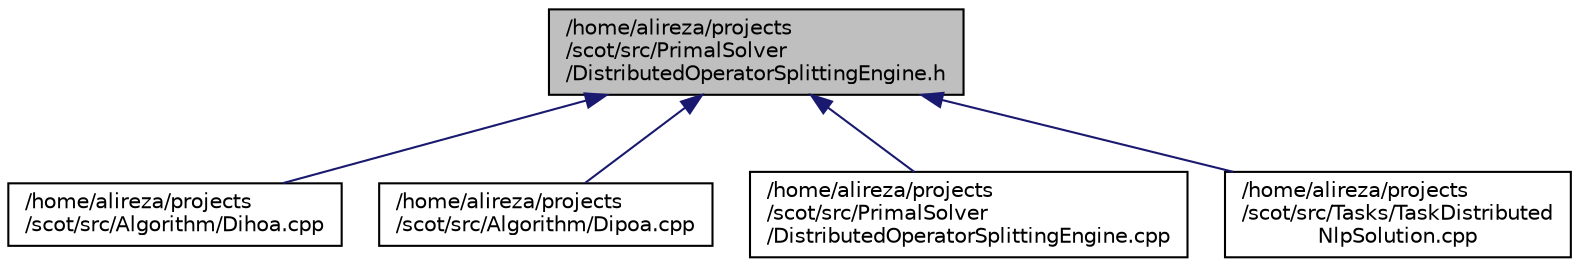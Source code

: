 digraph "/home/alireza/projects/scot/src/PrimalSolver/DistributedOperatorSplittingEngine.h"
{
 // LATEX_PDF_SIZE
  edge [fontname="Helvetica",fontsize="10",labelfontname="Helvetica",labelfontsize="10"];
  node [fontname="Helvetica",fontsize="10",shape=record];
  Node1 [label="/home/alireza/projects\l/scot/src/PrimalSolver\l/DistributedOperatorSplittingEngine.h",height=0.2,width=0.4,color="black", fillcolor="grey75", style="filled", fontcolor="black",tooltip=" "];
  Node1 -> Node2 [dir="back",color="midnightblue",fontsize="10",style="solid",fontname="Helvetica"];
  Node2 [label="/home/alireza/projects\l/scot/src/Algorithm/Dihoa.cpp",height=0.2,width=0.4,color="black", fillcolor="white", style="filled",URL="$Dihoa_8cpp.html",tooltip=" "];
  Node1 -> Node3 [dir="back",color="midnightblue",fontsize="10",style="solid",fontname="Helvetica"];
  Node3 [label="/home/alireza/projects\l/scot/src/Algorithm/Dipoa.cpp",height=0.2,width=0.4,color="black", fillcolor="white", style="filled",URL="$Dipoa_8cpp.html",tooltip=" "];
  Node1 -> Node4 [dir="back",color="midnightblue",fontsize="10",style="solid",fontname="Helvetica"];
  Node4 [label="/home/alireza/projects\l/scot/src/PrimalSolver\l/DistributedOperatorSplittingEngine.cpp",height=0.2,width=0.4,color="black", fillcolor="white", style="filled",URL="$DistributedOperatorSplittingEngine_8cpp.html",tooltip=" "];
  Node1 -> Node5 [dir="back",color="midnightblue",fontsize="10",style="solid",fontname="Helvetica"];
  Node5 [label="/home/alireza/projects\l/scot/src/Tasks/TaskDistributed\lNlpSolution.cpp",height=0.2,width=0.4,color="black", fillcolor="white", style="filled",URL="$TaskDistributedNlpSolution_8cpp.html",tooltip=" "];
}
